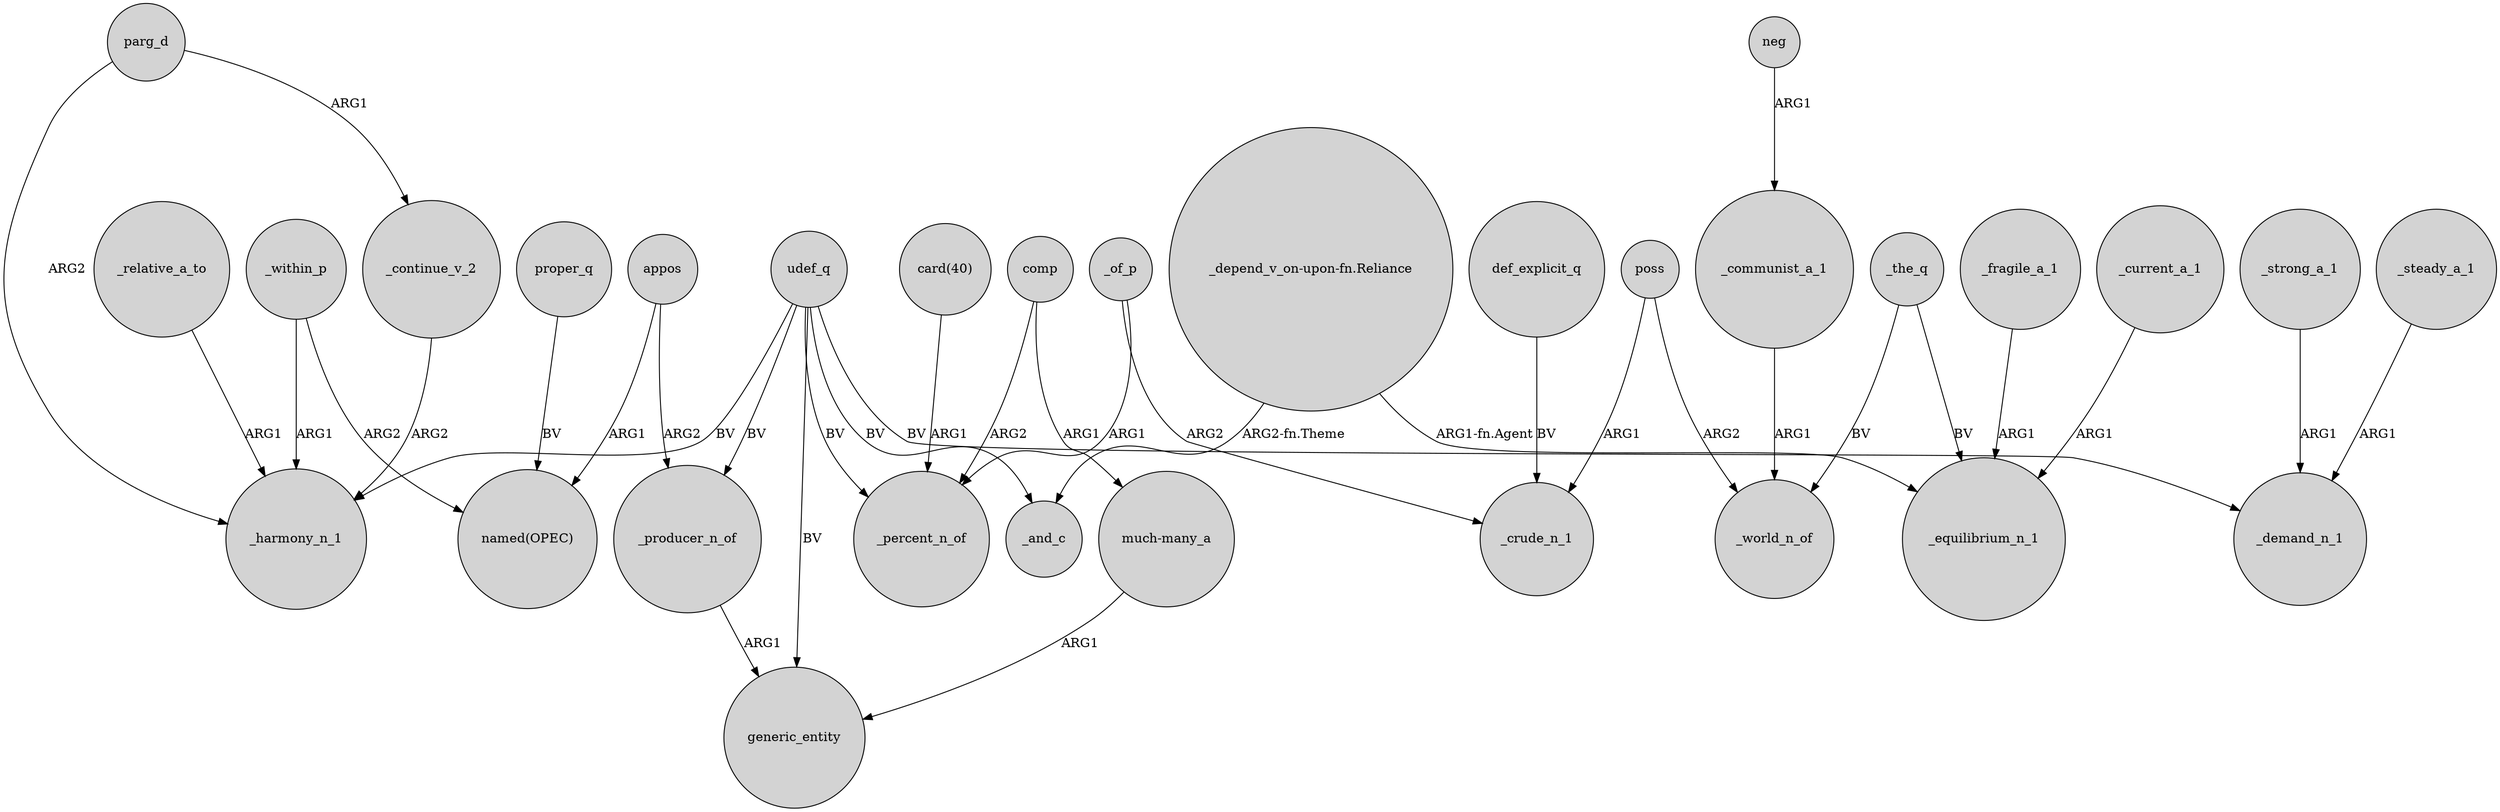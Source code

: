 digraph {
	node [shape=circle style=filled]
	_within_p -> _harmony_n_1 [label=ARG1]
	_relative_a_to -> _harmony_n_1 [label=ARG1]
	def_explicit_q -> _crude_n_1 [label=BV]
	"_depend_v_on-upon-fn.Reliance" -> _equilibrium_n_1 [label="ARG1-fn.Agent"]
	udef_q -> generic_entity [label=BV]
	"much-many_a" -> generic_entity [label=ARG1]
	"card(40)" -> _percent_n_of [label=ARG1]
	_producer_n_of -> generic_entity [label=ARG1]
	comp -> _percent_n_of [label=ARG2]
	_current_a_1 -> _equilibrium_n_1 [label=ARG1]
	_the_q -> _equilibrium_n_1 [label=BV]
	neg -> _communist_a_1 [label=ARG1]
	parg_d -> _harmony_n_1 [label=ARG2]
	_within_p -> "named(OPEC)" [label=ARG2]
	_fragile_a_1 -> _equilibrium_n_1 [label=ARG1]
	_strong_a_1 -> _demand_n_1 [label=ARG1]
	_steady_a_1 -> _demand_n_1 [label=ARG1]
	_of_p -> _percent_n_of [label=ARG1]
	parg_d -> _continue_v_2 [label=ARG1]
	poss -> _crude_n_1 [label=ARG1]
	udef_q -> _harmony_n_1 [label=BV]
	comp -> "much-many_a" [label=ARG1]
	"_depend_v_on-upon-fn.Reliance" -> _and_c [label="ARG2-fn.Theme"]
	udef_q -> _demand_n_1 [label=BV]
	_of_p -> _crude_n_1 [label=ARG2]
	_communist_a_1 -> _world_n_of [label=ARG1]
	_continue_v_2 -> _harmony_n_1 [label=ARG2]
	appos -> _producer_n_of [label=ARG2]
	proper_q -> "named(OPEC)" [label=BV]
	poss -> _world_n_of [label=ARG2]
	udef_q -> _percent_n_of [label=BV]
	udef_q -> _and_c [label=BV]
	_the_q -> _world_n_of [label=BV]
	udef_q -> _producer_n_of [label=BV]
	appos -> "named(OPEC)" [label=ARG1]
}
